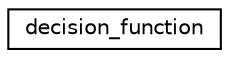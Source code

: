 digraph "Graphical Class Hierarchy"
{
  edge [fontname="Helvetica",fontsize="10",labelfontname="Helvetica",labelfontsize="10"];
  node [fontname="Helvetica",fontsize="10",shape=record];
  rankdir="LR";
  Node0 [label="decision_function",height=0.2,width=0.4,color="black", fillcolor="white", style="filled",URL="$structdecision__function.html"];
}
